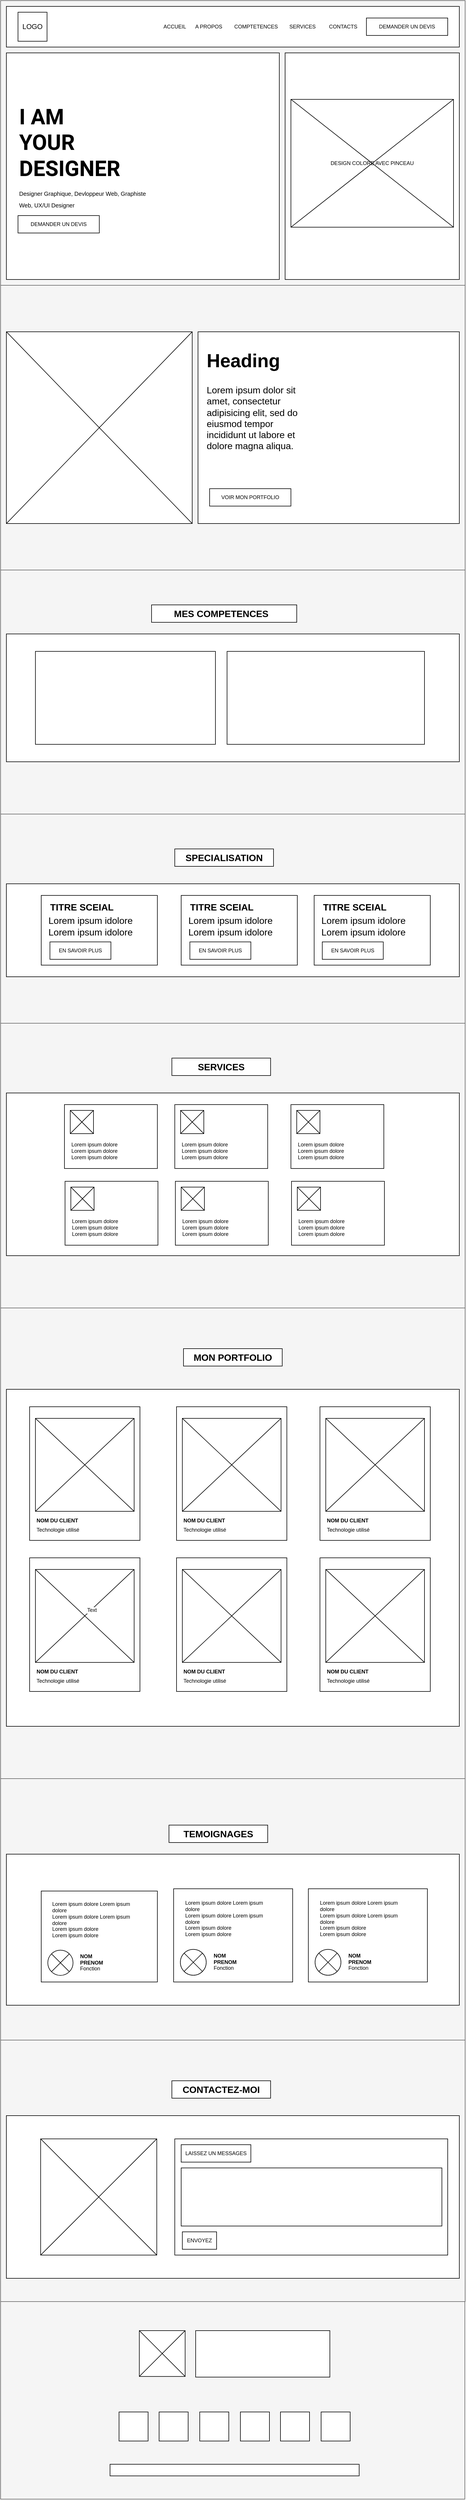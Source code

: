 <mxfile version="14.4.3" type="device"><diagram id="isaNiO6EIRyTnZVSP4hy" name="Page-1"><mxGraphModel dx="1707" dy="1002" grid="1" gridSize="10" guides="1" tooltips="1" connect="1" arrows="1" fold="1" page="1" pageScale="1" pageWidth="800" pageHeight="4300" math="0" shadow="0"><root><mxCell id="0"/><mxCell id="1" parent="0"/><mxCell id="JmnzPMuuebkavKfxXJzD-1" value="" style="rounded=0;whiteSpace=wrap;html=1;fillColor=#f5f5f5;strokeColor=#666666;fontColor=#333333;" vertex="1" parent="1"><mxGeometry width="800" height="490" as="geometry"/></mxCell><mxCell id="JmnzPMuuebkavKfxXJzD-2" value="" style="rounded=0;whiteSpace=wrap;html=1;" vertex="1" parent="1"><mxGeometry x="10" y="10" width="780" height="70" as="geometry"/></mxCell><mxCell id="JmnzPMuuebkavKfxXJzD-3" value="LOGO" style="rounded=0;whiteSpace=wrap;html=1;" vertex="1" parent="1"><mxGeometry x="30" y="20" width="50" height="50" as="geometry"/></mxCell><mxCell id="JmnzPMuuebkavKfxXJzD-6" value="ACCUEIL" style="text;html=1;strokeColor=none;fillColor=none;align=center;verticalAlign=middle;whiteSpace=wrap;rounded=0;fontSize=9;" vertex="1" parent="1"><mxGeometry x="280" y="35" width="40" height="20" as="geometry"/></mxCell><mxCell id="JmnzPMuuebkavKfxXJzD-7" value="DEMANDER UN DEVIS" style="rounded=0;whiteSpace=wrap;html=1;fontSize=9;" vertex="1" parent="1"><mxGeometry x="630" y="30" width="140" height="30" as="geometry"/></mxCell><mxCell id="JmnzPMuuebkavKfxXJzD-8" value="A PROPOS" style="text;html=1;strokeColor=none;fillColor=none;align=center;verticalAlign=middle;whiteSpace=wrap;rounded=0;fontSize=9;" vertex="1" parent="1"><mxGeometry x="330" y="35" width="57" height="20" as="geometry"/></mxCell><mxCell id="JmnzPMuuebkavKfxXJzD-9" value="COMPTETENCES" style="text;html=1;strokeColor=none;fillColor=none;align=center;verticalAlign=middle;whiteSpace=wrap;rounded=0;fontSize=9;" vertex="1" parent="1"><mxGeometry x="400" y="35" width="80" height="20" as="geometry"/></mxCell><mxCell id="JmnzPMuuebkavKfxXJzD-12" value="SERVICES" style="text;html=1;strokeColor=none;fillColor=none;align=center;verticalAlign=middle;whiteSpace=wrap;rounded=0;fontSize=9;" vertex="1" parent="1"><mxGeometry x="500" y="35" width="40" height="20" as="geometry"/></mxCell><mxCell id="JmnzPMuuebkavKfxXJzD-13" value="CONTACTS" style="text;html=1;strokeColor=none;fillColor=none;align=center;verticalAlign=middle;whiteSpace=wrap;rounded=0;fontSize=9;" vertex="1" parent="1"><mxGeometry x="570" y="35" width="40" height="20" as="geometry"/></mxCell><mxCell id="JmnzPMuuebkavKfxXJzD-14" value="" style="rounded=0;whiteSpace=wrap;html=1;fontSize=9;" vertex="1" parent="1"><mxGeometry x="10" y="90" width="470" height="390" as="geometry"/></mxCell><mxCell id="JmnzPMuuebkavKfxXJzD-15" value="" style="rounded=0;whiteSpace=wrap;html=1;fontSize=9;" vertex="1" parent="1"><mxGeometry x="490" y="90" width="300" height="390" as="geometry"/></mxCell><mxCell id="JmnzPMuuebkavKfxXJzD-16" value="DESIGN COLORE AVEC PINCEAU" style="rounded=0;whiteSpace=wrap;html=1;fontSize=9;" vertex="1" parent="1"><mxGeometry x="500" y="170" width="280" height="220" as="geometry"/></mxCell><mxCell id="JmnzPMuuebkavKfxXJzD-17" value="" style="endArrow=none;html=1;fontSize=9;entryX=1;entryY=0;entryDx=0;entryDy=0;exitX=0;exitY=1;exitDx=0;exitDy=0;" edge="1" parent="1" source="JmnzPMuuebkavKfxXJzD-16" target="JmnzPMuuebkavKfxXJzD-16"><mxGeometry width="50" height="50" relative="1" as="geometry"><mxPoint x="510" y="350" as="sourcePoint"/><mxPoint x="550" y="305" as="targetPoint"/></mxGeometry></mxCell><mxCell id="JmnzPMuuebkavKfxXJzD-18" value="" style="endArrow=none;html=1;fontSize=9;exitX=1;exitY=1;exitDx=0;exitDy=0;entryX=0;entryY=0;entryDx=0;entryDy=0;" edge="1" parent="1" source="JmnzPMuuebkavKfxXJzD-16" target="JmnzPMuuebkavKfxXJzD-16"><mxGeometry width="50" height="50" relative="1" as="geometry"><mxPoint x="430" y="310" as="sourcePoint"/><mxPoint x="480" y="260" as="targetPoint"/></mxGeometry></mxCell><mxCell id="JmnzPMuuebkavKfxXJzD-20" value="I AM&amp;nbsp;&lt;br style=&quot;font-size: 37px;&quot;&gt;YOUR&lt;br style=&quot;font-size: 37px;&quot;&gt;DESIGNER" style="text;html=1;strokeColor=none;fillColor=none;align=left;verticalAlign=middle;whiteSpace=wrap;rounded=0;fontSize=37;fontFamily=roboto;fontStyle=1" vertex="1" parent="1"><mxGeometry x="30" y="175" width="160" height="140" as="geometry"/></mxCell><mxCell id="JmnzPMuuebkavKfxXJzD-21" value="&lt;font style=&quot;font-size: 10px&quot;&gt;Designer Graphique, Devloppeur Web, Graphiste Web, UX/UI Designer&lt;/font&gt;" style="text;html=1;strokeColor=none;fillColor=none;align=left;verticalAlign=middle;whiteSpace=wrap;rounded=0;fontSize=16;spacingTop=0;" vertex="1" parent="1"><mxGeometry x="30" y="320" width="240" height="40" as="geometry"/></mxCell><mxCell id="JmnzPMuuebkavKfxXJzD-24" value="DEMANDER UN DEVIS" style="rounded=0;whiteSpace=wrap;html=1;fontSize=9;" vertex="1" parent="1"><mxGeometry x="30" y="370" width="140" height="30" as="geometry"/></mxCell><mxCell id="JmnzPMuuebkavKfxXJzD-25" value="" style="rounded=0;whiteSpace=wrap;html=1;fontSize=16;align=left;fillColor=#f5f5f5;strokeColor=#666666;fontColor=#333333;" vertex="1" parent="1"><mxGeometry y="490" width="800" height="490" as="geometry"/></mxCell><mxCell id="JmnzPMuuebkavKfxXJzD-30" value="" style="rounded=0;whiteSpace=wrap;html=1;fontSize=16;align=left;" vertex="1" parent="1"><mxGeometry x="340" y="570" width="450" height="330" as="geometry"/></mxCell><mxCell id="JmnzPMuuebkavKfxXJzD-33" value="&lt;h1&gt;Heading&lt;/h1&gt;&lt;p&gt;Lorem ipsum dolor sit amet, consectetur adipisicing elit, sed do eiusmod tempor incididunt ut labore et dolore magna aliqua.&lt;/p&gt;" style="text;html=1;strokeColor=none;fillColor=none;spacing=5;spacingTop=-20;whiteSpace=wrap;overflow=hidden;rounded=0;fontSize=16;align=left;" vertex="1" parent="1"><mxGeometry x="350" y="590" width="190" height="200" as="geometry"/></mxCell><mxCell id="JmnzPMuuebkavKfxXJzD-34" value="VOIR MON PORTFOLIO" style="rounded=0;whiteSpace=wrap;html=1;fontSize=9;" vertex="1" parent="1"><mxGeometry x="360" y="840" width="140" height="30" as="geometry"/></mxCell><mxCell id="JmnzPMuuebkavKfxXJzD-35" value="" style="rounded=0;whiteSpace=wrap;html=1;fontSize=16;align=left;fillColor=#f5f5f5;strokeColor=#666666;fontColor=#333333;" vertex="1" parent="1"><mxGeometry y="980" width="800" height="420" as="geometry"/></mxCell><mxCell id="JmnzPMuuebkavKfxXJzD-36" value="" style="rounded=0;whiteSpace=wrap;html=1;fontSize=16;align=left;" vertex="1" parent="1"><mxGeometry x="10" y="1090" width="780" height="220" as="geometry"/></mxCell><mxCell id="JmnzPMuuebkavKfxXJzD-39" value="" style="rounded=0;whiteSpace=wrap;html=1;fontSize=16;align=left;" vertex="1" parent="1"><mxGeometry x="60" y="1120" width="310" height="160" as="geometry"/></mxCell><mxCell id="JmnzPMuuebkavKfxXJzD-40" value="" style="rounded=0;whiteSpace=wrap;html=1;fontSize=16;align=left;" vertex="1" parent="1"><mxGeometry x="390" y="1120" width="340" height="160" as="geometry"/></mxCell><mxCell id="JmnzPMuuebkavKfxXJzD-42" value="" style="rounded=0;whiteSpace=wrap;html=1;fontSize=16;align=left;fillColor=#f5f5f5;strokeColor=#666666;fontColor=#333333;" vertex="1" parent="1"><mxGeometry y="1400" width="800" height="360" as="geometry"/></mxCell><mxCell id="JmnzPMuuebkavKfxXJzD-43" value="&lt;font color=&quot;rgba(0, 0, 0, 0)&quot; face=&quot;monospace&quot;&gt;&lt;span style=&quot;font-size: 0px&quot;&gt;MM&lt;/span&gt;&lt;/font&gt;" style="rounded=0;whiteSpace=wrap;html=1;fontSize=16;align=left;" vertex="1" parent="1"><mxGeometry x="260" y="1040" width="250" height="30" as="geometry"/></mxCell><mxCell id="JmnzPMuuebkavKfxXJzD-44" value="MES COMPETENCES" style="text;html=1;strokeColor=none;fillColor=none;align=center;verticalAlign=middle;whiteSpace=wrap;rounded=0;fontSize=16;fontStyle=1" vertex="1" parent="1"><mxGeometry x="280" y="1045" width="200" height="20" as="geometry"/></mxCell><mxCell id="JmnzPMuuebkavKfxXJzD-45" value="SPECIALISATION" style="rounded=0;whiteSpace=wrap;html=1;fontSize=16;align=center;fontStyle=1" vertex="1" parent="1"><mxGeometry x="300" y="1460" width="170" height="30" as="geometry"/></mxCell><mxCell id="JmnzPMuuebkavKfxXJzD-46" value="" style="rounded=0;whiteSpace=wrap;html=1;fontSize=16;align=center;" vertex="1" parent="1"><mxGeometry x="10" y="1520" width="780" height="160" as="geometry"/></mxCell><mxCell id="JmnzPMuuebkavKfxXJzD-56" value="Lorem ipsum idolore&lt;br&gt;Lorem ipsum idolore&lt;br&gt;" style="text;html=1;strokeColor=none;fillColor=none;align=center;verticalAlign=middle;whiteSpace=wrap;rounded=0;fontSize=16;" vertex="1" parent="1"><mxGeometry x="80" y="1575" width="150" height="35" as="geometry"/></mxCell><mxCell id="JmnzPMuuebkavKfxXJzD-72" value="" style="group" vertex="1" connectable="0" parent="1"><mxGeometry x="70" y="1540" width="200" height="120" as="geometry"/></mxCell><mxCell id="JmnzPMuuebkavKfxXJzD-48" value="" style="rounded=0;whiteSpace=wrap;html=1;fontSize=16;align=center;" vertex="1" parent="JmnzPMuuebkavKfxXJzD-72"><mxGeometry width="200" height="120" as="geometry"/></mxCell><mxCell id="JmnzPMuuebkavKfxXJzD-53" value="TITRE SCEIAL" style="text;html=1;strokeColor=none;fillColor=none;align=center;verticalAlign=middle;whiteSpace=wrap;rounded=0;fontSize=16;fontStyle=1" vertex="1" parent="JmnzPMuuebkavKfxXJzD-72"><mxGeometry x="10" y="10" width="120" height="20" as="geometry"/></mxCell><mxCell id="JmnzPMuuebkavKfxXJzD-57" value="EN SAVOIR PLUS" style="rounded=0;whiteSpace=wrap;html=1;fontSize=9;" vertex="1" parent="JmnzPMuuebkavKfxXJzD-72"><mxGeometry x="15" y="80" width="105" height="30" as="geometry"/></mxCell><mxCell id="JmnzPMuuebkavKfxXJzD-70" value="Lorem ipsum idolore&lt;br&gt;Lorem ipsum idolore&lt;br&gt;" style="text;html=1;strokeColor=none;fillColor=none;align=center;verticalAlign=middle;whiteSpace=wrap;rounded=0;fontSize=16;" vertex="1" parent="JmnzPMuuebkavKfxXJzD-72"><mxGeometry x="10" y="35" width="150" height="35" as="geometry"/></mxCell><mxCell id="JmnzPMuuebkavKfxXJzD-73" value="" style="group" vertex="1" connectable="0" parent="1"><mxGeometry x="311" y="1540" width="200" height="120" as="geometry"/></mxCell><mxCell id="JmnzPMuuebkavKfxXJzD-74" value="" style="rounded=0;whiteSpace=wrap;html=1;fontSize=16;align=center;" vertex="1" parent="JmnzPMuuebkavKfxXJzD-73"><mxGeometry width="200" height="120" as="geometry"/></mxCell><mxCell id="JmnzPMuuebkavKfxXJzD-75" value="TITRE SCEIAL" style="text;html=1;strokeColor=none;fillColor=none;align=center;verticalAlign=middle;whiteSpace=wrap;rounded=0;fontSize=16;fontStyle=1" vertex="1" parent="JmnzPMuuebkavKfxXJzD-73"><mxGeometry x="10" y="10" width="120" height="20" as="geometry"/></mxCell><mxCell id="JmnzPMuuebkavKfxXJzD-76" value="EN SAVOIR PLUS" style="rounded=0;whiteSpace=wrap;html=1;fontSize=9;" vertex="1" parent="JmnzPMuuebkavKfxXJzD-73"><mxGeometry x="15" y="80" width="105" height="30" as="geometry"/></mxCell><mxCell id="JmnzPMuuebkavKfxXJzD-77" value="Lorem ipsum idolore&lt;br&gt;Lorem ipsum idolore&lt;br&gt;" style="text;html=1;strokeColor=none;fillColor=none;align=center;verticalAlign=middle;whiteSpace=wrap;rounded=0;fontSize=16;" vertex="1" parent="JmnzPMuuebkavKfxXJzD-73"><mxGeometry x="10" y="35" width="150" height="35" as="geometry"/></mxCell><mxCell id="JmnzPMuuebkavKfxXJzD-79" value="" style="group" vertex="1" connectable="0" parent="1"><mxGeometry x="540" y="1540" width="200" height="120" as="geometry"/></mxCell><mxCell id="JmnzPMuuebkavKfxXJzD-80" value="" style="rounded=0;whiteSpace=wrap;html=1;fontSize=16;align=center;" vertex="1" parent="JmnzPMuuebkavKfxXJzD-79"><mxGeometry width="200" height="120" as="geometry"/></mxCell><mxCell id="JmnzPMuuebkavKfxXJzD-81" value="TITRE SCEIAL" style="text;html=1;strokeColor=none;fillColor=none;align=center;verticalAlign=middle;whiteSpace=wrap;rounded=0;fontSize=16;fontStyle=1" vertex="1" parent="JmnzPMuuebkavKfxXJzD-79"><mxGeometry x="10" y="10" width="120" height="20" as="geometry"/></mxCell><mxCell id="JmnzPMuuebkavKfxXJzD-82" value="EN SAVOIR PLUS" style="rounded=0;whiteSpace=wrap;html=1;fontSize=9;" vertex="1" parent="JmnzPMuuebkavKfxXJzD-79"><mxGeometry x="14" y="80" width="105" height="30" as="geometry"/></mxCell><mxCell id="JmnzPMuuebkavKfxXJzD-83" value="Lorem ipsum idolore&lt;br&gt;Lorem ipsum idolore&lt;br&gt;" style="text;html=1;strokeColor=none;fillColor=none;align=center;verticalAlign=middle;whiteSpace=wrap;rounded=0;fontSize=16;" vertex="1" parent="JmnzPMuuebkavKfxXJzD-79"><mxGeometry x="10" y="35" width="150" height="35" as="geometry"/></mxCell><mxCell id="JmnzPMuuebkavKfxXJzD-85" value="" style="rounded=0;whiteSpace=wrap;html=1;fontSize=16;align=left;fillColor=#f5f5f5;strokeColor=#666666;fontColor=#333333;" vertex="1" parent="1"><mxGeometry y="1760" width="800" height="490" as="geometry"/></mxCell><mxCell id="JmnzPMuuebkavKfxXJzD-86" value="" style="rounded=0;whiteSpace=wrap;html=1;fontSize=9;align=center;" vertex="1" parent="1"><mxGeometry x="10" y="1880" width="780" height="280" as="geometry"/></mxCell><mxCell id="JmnzPMuuebkavKfxXJzD-87" value="SERVICES" style="rounded=0;whiteSpace=wrap;html=1;fontSize=16;align=center;fontStyle=1" vertex="1" parent="1"><mxGeometry x="295" y="1820" width="170" height="30" as="geometry"/></mxCell><mxCell id="JmnzPMuuebkavKfxXJzD-90" value="" style="group;fillColor=#7D7D7D;" vertex="1" connectable="0" parent="1"><mxGeometry x="10" y="570" width="320" height="330" as="geometry"/></mxCell><mxCell id="JmnzPMuuebkavKfxXJzD-29" value="" style="rounded=0;whiteSpace=wrap;html=1;fontSize=16;align=left;" vertex="1" parent="JmnzPMuuebkavKfxXJzD-90"><mxGeometry width="320" height="330" as="geometry"/></mxCell><mxCell id="JmnzPMuuebkavKfxXJzD-31" value="" style="endArrow=none;html=1;fontSize=16;exitX=0;exitY=1;exitDx=0;exitDy=0;entryX=1;entryY=0;entryDx=0;entryDy=0;" edge="1" parent="JmnzPMuuebkavKfxXJzD-90" source="JmnzPMuuebkavKfxXJzD-29" target="JmnzPMuuebkavKfxXJzD-29"><mxGeometry width="50" height="50" relative="1" as="geometry"><mxPoint x="410" y="100" as="sourcePoint"/><mxPoint x="460" y="50" as="targetPoint"/></mxGeometry></mxCell><mxCell id="JmnzPMuuebkavKfxXJzD-32" value="" style="endArrow=none;html=1;fontSize=16;exitX=1;exitY=1;exitDx=0;exitDy=0;entryX=0;entryY=0;entryDx=0;entryDy=0;" edge="1" parent="JmnzPMuuebkavKfxXJzD-90" source="JmnzPMuuebkavKfxXJzD-29" target="JmnzPMuuebkavKfxXJzD-29"><mxGeometry width="50" height="50" relative="1" as="geometry"><mxPoint x="410" y="100" as="sourcePoint"/><mxPoint x="460" y="50" as="targetPoint"/></mxGeometry></mxCell><mxCell id="JmnzPMuuebkavKfxXJzD-96" value="" style="group" vertex="1" connectable="0" parent="1"><mxGeometry x="110" y="1900" width="160" height="110" as="geometry"/></mxCell><mxCell id="JmnzPMuuebkavKfxXJzD-88" value="" style="rounded=0;whiteSpace=wrap;html=1;fontSize=9;align=center;" vertex="1" parent="JmnzPMuuebkavKfxXJzD-96"><mxGeometry width="160" height="110" as="geometry"/></mxCell><mxCell id="JmnzPMuuebkavKfxXJzD-92" value="" style="rounded=0;whiteSpace=wrap;html=1;fontSize=16;align=left;" vertex="1" parent="JmnzPMuuebkavKfxXJzD-96"><mxGeometry x="10" y="10" width="40" height="40" as="geometry"/></mxCell><mxCell id="JmnzPMuuebkavKfxXJzD-95" value="Lorem ipsum dolore&lt;br&gt;Lorem ipsum dolore&lt;br&gt;&lt;div style=&quot;&quot;&gt;&lt;span&gt;Lorem ipsum dolore&lt;/span&gt;&lt;/div&gt;" style="text;html=1;strokeColor=none;fillColor=none;align=left;verticalAlign=middle;whiteSpace=wrap;rounded=0;fontSize=9;" vertex="1" parent="JmnzPMuuebkavKfxXJzD-96"><mxGeometry x="10" y="60" width="90" height="40" as="geometry"/></mxCell><mxCell id="JmnzPMuuebkavKfxXJzD-93" value="" style="endArrow=none;html=1;fontSize=16;exitX=0;exitY=1;exitDx=0;exitDy=0;entryX=1;entryY=0;entryDx=0;entryDy=0;" edge="1" parent="JmnzPMuuebkavKfxXJzD-96" source="JmnzPMuuebkavKfxXJzD-92" target="JmnzPMuuebkavKfxXJzD-92"><mxGeometry width="50" height="50" relative="1" as="geometry"><mxPoint x="179.688" y="1951.212" as="sourcePoint"/><mxPoint x="190.625" y="1940.606" as="targetPoint"/></mxGeometry></mxCell><mxCell id="JmnzPMuuebkavKfxXJzD-94" value="" style="endArrow=none;html=1;fontSize=16;exitX=1;exitY=1;exitDx=0;exitDy=0;entryX=0;entryY=0;entryDx=0;entryDy=0;" edge="1" parent="JmnzPMuuebkavKfxXJzD-96" source="JmnzPMuuebkavKfxXJzD-92" target="JmnzPMuuebkavKfxXJzD-92"><mxGeometry width="50" height="50" relative="1" as="geometry"><mxPoint x="179.688" y="1951.212" as="sourcePoint"/><mxPoint x="190.625" y="1940.606" as="targetPoint"/></mxGeometry></mxCell><mxCell id="JmnzPMuuebkavKfxXJzD-98" value="" style="group" vertex="1" connectable="0" parent="1"><mxGeometry x="300" y="1900" width="160" height="110" as="geometry"/></mxCell><mxCell id="JmnzPMuuebkavKfxXJzD-99" value="" style="rounded=0;whiteSpace=wrap;html=1;fontSize=9;align=center;" vertex="1" parent="JmnzPMuuebkavKfxXJzD-98"><mxGeometry width="160" height="110" as="geometry"/></mxCell><mxCell id="JmnzPMuuebkavKfxXJzD-100" value="" style="rounded=0;whiteSpace=wrap;html=1;fontSize=16;align=left;" vertex="1" parent="JmnzPMuuebkavKfxXJzD-98"><mxGeometry x="10" y="10" width="40" height="40" as="geometry"/></mxCell><mxCell id="JmnzPMuuebkavKfxXJzD-101" value="Lorem ipsum dolore&lt;br&gt;Lorem ipsum dolore&lt;br&gt;&lt;div style=&quot;&quot;&gt;&lt;span&gt;Lorem ipsum dolore&lt;/span&gt;&lt;/div&gt;" style="text;html=1;strokeColor=none;fillColor=none;align=left;verticalAlign=middle;whiteSpace=wrap;rounded=0;fontSize=9;" vertex="1" parent="JmnzPMuuebkavKfxXJzD-98"><mxGeometry x="10" y="60" width="90" height="40" as="geometry"/></mxCell><mxCell id="JmnzPMuuebkavKfxXJzD-102" value="" style="endArrow=none;html=1;fontSize=16;exitX=0;exitY=1;exitDx=0;exitDy=0;entryX=1;entryY=0;entryDx=0;entryDy=0;" edge="1" parent="JmnzPMuuebkavKfxXJzD-98" source="JmnzPMuuebkavKfxXJzD-100" target="JmnzPMuuebkavKfxXJzD-100"><mxGeometry width="50" height="50" relative="1" as="geometry"><mxPoint x="179.688" y="1951.212" as="sourcePoint"/><mxPoint x="190.625" y="1940.606" as="targetPoint"/></mxGeometry></mxCell><mxCell id="JmnzPMuuebkavKfxXJzD-103" value="" style="endArrow=none;html=1;fontSize=16;exitX=1;exitY=1;exitDx=0;exitDy=0;entryX=0;entryY=0;entryDx=0;entryDy=0;" edge="1" parent="JmnzPMuuebkavKfxXJzD-98" source="JmnzPMuuebkavKfxXJzD-100" target="JmnzPMuuebkavKfxXJzD-100"><mxGeometry width="50" height="50" relative="1" as="geometry"><mxPoint x="179.688" y="1951.212" as="sourcePoint"/><mxPoint x="190.625" y="1940.606" as="targetPoint"/></mxGeometry></mxCell><mxCell id="JmnzPMuuebkavKfxXJzD-104" value="" style="group" vertex="1" connectable="0" parent="1"><mxGeometry x="500" y="1900" width="160" height="110" as="geometry"/></mxCell><mxCell id="JmnzPMuuebkavKfxXJzD-105" value="" style="rounded=0;whiteSpace=wrap;html=1;fontSize=9;align=center;" vertex="1" parent="JmnzPMuuebkavKfxXJzD-104"><mxGeometry width="160" height="110" as="geometry"/></mxCell><mxCell id="JmnzPMuuebkavKfxXJzD-106" value="" style="rounded=0;whiteSpace=wrap;html=1;fontSize=16;align=left;" vertex="1" parent="JmnzPMuuebkavKfxXJzD-104"><mxGeometry x="10" y="10" width="40" height="40" as="geometry"/></mxCell><mxCell id="JmnzPMuuebkavKfxXJzD-107" value="Lorem ipsum dolore&lt;br&gt;Lorem ipsum dolore&lt;br&gt;&lt;div style=&quot;&quot;&gt;&lt;span&gt;Lorem ipsum dolore&lt;/span&gt;&lt;/div&gt;" style="text;html=1;strokeColor=none;fillColor=none;align=left;verticalAlign=middle;whiteSpace=wrap;rounded=0;fontSize=9;" vertex="1" parent="JmnzPMuuebkavKfxXJzD-104"><mxGeometry x="10" y="60" width="90" height="40" as="geometry"/></mxCell><mxCell id="JmnzPMuuebkavKfxXJzD-108" value="" style="endArrow=none;html=1;fontSize=16;exitX=0;exitY=1;exitDx=0;exitDy=0;entryX=1;entryY=0;entryDx=0;entryDy=0;" edge="1" parent="JmnzPMuuebkavKfxXJzD-104" source="JmnzPMuuebkavKfxXJzD-106" target="JmnzPMuuebkavKfxXJzD-106"><mxGeometry width="50" height="50" relative="1" as="geometry"><mxPoint x="179.688" y="1951.212" as="sourcePoint"/><mxPoint x="190.625" y="1940.606" as="targetPoint"/></mxGeometry></mxCell><mxCell id="JmnzPMuuebkavKfxXJzD-109" value="" style="endArrow=none;html=1;fontSize=16;exitX=1;exitY=1;exitDx=0;exitDy=0;entryX=0;entryY=0;entryDx=0;entryDy=0;" edge="1" parent="JmnzPMuuebkavKfxXJzD-104" source="JmnzPMuuebkavKfxXJzD-106" target="JmnzPMuuebkavKfxXJzD-106"><mxGeometry width="50" height="50" relative="1" as="geometry"><mxPoint x="179.688" y="1951.212" as="sourcePoint"/><mxPoint x="190.625" y="1940.606" as="targetPoint"/></mxGeometry></mxCell><mxCell id="JmnzPMuuebkavKfxXJzD-110" value="" style="group" vertex="1" connectable="0" parent="1"><mxGeometry x="501" y="2032" width="160" height="110" as="geometry"/></mxCell><mxCell id="JmnzPMuuebkavKfxXJzD-111" value="" style="rounded=0;whiteSpace=wrap;html=1;fontSize=9;align=center;" vertex="1" parent="JmnzPMuuebkavKfxXJzD-110"><mxGeometry width="160" height="110" as="geometry"/></mxCell><mxCell id="JmnzPMuuebkavKfxXJzD-112" value="" style="rounded=0;whiteSpace=wrap;html=1;fontSize=16;align=left;" vertex="1" parent="JmnzPMuuebkavKfxXJzD-110"><mxGeometry x="10" y="10" width="40" height="40" as="geometry"/></mxCell><mxCell id="JmnzPMuuebkavKfxXJzD-113" value="Lorem ipsum dolore&lt;br&gt;Lorem ipsum dolore&lt;br&gt;&lt;div style=&quot;&quot;&gt;&lt;span&gt;Lorem ipsum dolore&lt;/span&gt;&lt;/div&gt;" style="text;html=1;strokeColor=none;fillColor=none;align=left;verticalAlign=middle;whiteSpace=wrap;rounded=0;fontSize=9;" vertex="1" parent="JmnzPMuuebkavKfxXJzD-110"><mxGeometry x="10" y="60" width="90" height="40" as="geometry"/></mxCell><mxCell id="JmnzPMuuebkavKfxXJzD-114" value="" style="endArrow=none;html=1;fontSize=16;exitX=0;exitY=1;exitDx=0;exitDy=0;entryX=1;entryY=0;entryDx=0;entryDy=0;" edge="1" parent="JmnzPMuuebkavKfxXJzD-110" source="JmnzPMuuebkavKfxXJzD-112" target="JmnzPMuuebkavKfxXJzD-112"><mxGeometry width="50" height="50" relative="1" as="geometry"><mxPoint x="179.688" y="1951.212" as="sourcePoint"/><mxPoint x="190.625" y="1940.606" as="targetPoint"/></mxGeometry></mxCell><mxCell id="JmnzPMuuebkavKfxXJzD-115" value="" style="endArrow=none;html=1;fontSize=16;exitX=1;exitY=1;exitDx=0;exitDy=0;entryX=0;entryY=0;entryDx=0;entryDy=0;" edge="1" parent="JmnzPMuuebkavKfxXJzD-110" source="JmnzPMuuebkavKfxXJzD-112" target="JmnzPMuuebkavKfxXJzD-112"><mxGeometry width="50" height="50" relative="1" as="geometry"><mxPoint x="179.688" y="1951.212" as="sourcePoint"/><mxPoint x="190.625" y="1940.606" as="targetPoint"/></mxGeometry></mxCell><mxCell id="JmnzPMuuebkavKfxXJzD-116" value="" style="group" vertex="1" connectable="0" parent="1"><mxGeometry x="301" y="2032" width="160" height="110" as="geometry"/></mxCell><mxCell id="JmnzPMuuebkavKfxXJzD-117" value="" style="rounded=0;whiteSpace=wrap;html=1;fontSize=9;align=center;" vertex="1" parent="JmnzPMuuebkavKfxXJzD-116"><mxGeometry width="160" height="110" as="geometry"/></mxCell><mxCell id="JmnzPMuuebkavKfxXJzD-118" value="" style="rounded=0;whiteSpace=wrap;html=1;fontSize=16;align=left;" vertex="1" parent="JmnzPMuuebkavKfxXJzD-116"><mxGeometry x="10" y="10" width="40" height="40" as="geometry"/></mxCell><mxCell id="JmnzPMuuebkavKfxXJzD-119" value="Lorem ipsum dolore&lt;br&gt;Lorem ipsum dolore&lt;br&gt;&lt;div style=&quot;&quot;&gt;&lt;span&gt;Lorem ipsum dolore&lt;/span&gt;&lt;/div&gt;" style="text;html=1;strokeColor=none;fillColor=none;align=left;verticalAlign=middle;whiteSpace=wrap;rounded=0;fontSize=9;" vertex="1" parent="JmnzPMuuebkavKfxXJzD-116"><mxGeometry x="10" y="60" width="90" height="40" as="geometry"/></mxCell><mxCell id="JmnzPMuuebkavKfxXJzD-120" value="" style="endArrow=none;html=1;fontSize=16;exitX=0;exitY=1;exitDx=0;exitDy=0;entryX=1;entryY=0;entryDx=0;entryDy=0;" edge="1" parent="JmnzPMuuebkavKfxXJzD-116" source="JmnzPMuuebkavKfxXJzD-118" target="JmnzPMuuebkavKfxXJzD-118"><mxGeometry width="50" height="50" relative="1" as="geometry"><mxPoint x="179.688" y="1951.212" as="sourcePoint"/><mxPoint x="190.625" y="1940.606" as="targetPoint"/></mxGeometry></mxCell><mxCell id="JmnzPMuuebkavKfxXJzD-121" value="" style="endArrow=none;html=1;fontSize=16;exitX=1;exitY=1;exitDx=0;exitDy=0;entryX=0;entryY=0;entryDx=0;entryDy=0;" edge="1" parent="JmnzPMuuebkavKfxXJzD-116" source="JmnzPMuuebkavKfxXJzD-118" target="JmnzPMuuebkavKfxXJzD-118"><mxGeometry width="50" height="50" relative="1" as="geometry"><mxPoint x="179.688" y="1951.212" as="sourcePoint"/><mxPoint x="190.625" y="1940.606" as="targetPoint"/></mxGeometry></mxCell><mxCell id="JmnzPMuuebkavKfxXJzD-122" value="" style="group" vertex="1" connectable="0" parent="1"><mxGeometry x="111" y="2032" width="160" height="110" as="geometry"/></mxCell><mxCell id="JmnzPMuuebkavKfxXJzD-123" value="" style="rounded=0;whiteSpace=wrap;html=1;fontSize=9;align=center;" vertex="1" parent="JmnzPMuuebkavKfxXJzD-122"><mxGeometry width="160" height="110" as="geometry"/></mxCell><mxCell id="JmnzPMuuebkavKfxXJzD-124" value="" style="rounded=0;whiteSpace=wrap;html=1;fontSize=16;align=left;" vertex="1" parent="JmnzPMuuebkavKfxXJzD-122"><mxGeometry x="10" y="10" width="40" height="40" as="geometry"/></mxCell><mxCell id="JmnzPMuuebkavKfxXJzD-125" value="Lorem ipsum dolore&lt;br&gt;Lorem ipsum dolore&lt;br&gt;&lt;div style=&quot;&quot;&gt;&lt;span&gt;Lorem ipsum dolore&lt;/span&gt;&lt;/div&gt;" style="text;html=1;strokeColor=none;fillColor=none;align=left;verticalAlign=middle;whiteSpace=wrap;rounded=0;fontSize=9;" vertex="1" parent="JmnzPMuuebkavKfxXJzD-122"><mxGeometry x="10" y="60" width="90" height="40" as="geometry"/></mxCell><mxCell id="JmnzPMuuebkavKfxXJzD-126" value="" style="endArrow=none;html=1;fontSize=16;exitX=0;exitY=1;exitDx=0;exitDy=0;entryX=1;entryY=0;entryDx=0;entryDy=0;" edge="1" parent="JmnzPMuuebkavKfxXJzD-122" source="JmnzPMuuebkavKfxXJzD-124" target="JmnzPMuuebkavKfxXJzD-124"><mxGeometry width="50" height="50" relative="1" as="geometry"><mxPoint x="179.688" y="1951.212" as="sourcePoint"/><mxPoint x="190.625" y="1940.606" as="targetPoint"/></mxGeometry></mxCell><mxCell id="JmnzPMuuebkavKfxXJzD-127" value="" style="endArrow=none;html=1;fontSize=16;exitX=1;exitY=1;exitDx=0;exitDy=0;entryX=0;entryY=0;entryDx=0;entryDy=0;" edge="1" parent="JmnzPMuuebkavKfxXJzD-122" source="JmnzPMuuebkavKfxXJzD-124" target="JmnzPMuuebkavKfxXJzD-124"><mxGeometry width="50" height="50" relative="1" as="geometry"><mxPoint x="179.688" y="1951.212" as="sourcePoint"/><mxPoint x="190.625" y="1940.606" as="targetPoint"/></mxGeometry></mxCell><mxCell id="JmnzPMuuebkavKfxXJzD-128" value="" style="rounded=0;whiteSpace=wrap;html=1;fontSize=16;align=left;fillColor=#f5f5f5;strokeColor=#666666;fontColor=#333333;" vertex="1" parent="1"><mxGeometry y="2250" width="800" height="810" as="geometry"/></mxCell><mxCell id="JmnzPMuuebkavKfxXJzD-129" value="MON PORTFOLIO" style="rounded=0;whiteSpace=wrap;html=1;fontSize=16;align=center;fontStyle=1" vertex="1" parent="1"><mxGeometry x="315" y="2320" width="170" height="30" as="geometry"/></mxCell><mxCell id="JmnzPMuuebkavKfxXJzD-130" value="" style="rounded=0;whiteSpace=wrap;html=1;fontSize=9;align=center;" vertex="1" parent="1"><mxGeometry x="10" y="2390" width="780" height="580" as="geometry"/></mxCell><mxCell id="JmnzPMuuebkavKfxXJzD-138" value="" style="group" vertex="1" connectable="0" parent="1"><mxGeometry x="60" y="2440" width="180" height="210" as="geometry"/></mxCell><mxCell id="JmnzPMuuebkavKfxXJzD-132" value="" style="group;fillColor=#7D7D7D;container=1;" vertex="1" connectable="0" parent="JmnzPMuuebkavKfxXJzD-138"><mxGeometry width="180" height="210" as="geometry"/></mxCell><mxCell id="JmnzPMuuebkavKfxXJzD-142" value="" style="group" vertex="1" connectable="0" parent="JmnzPMuuebkavKfxXJzD-132"><mxGeometry x="-10" y="-20" width="190" height="230" as="geometry"/></mxCell><mxCell id="JmnzPMuuebkavKfxXJzD-141" value="" style="rounded=0;whiteSpace=wrap;html=1;fillColor=#FFFFFF;fontSize=9;align=left;" vertex="1" parent="JmnzPMuuebkavKfxXJzD-142"><mxGeometry width="190" height="230" as="geometry"/></mxCell><mxCell id="JmnzPMuuebkavKfxXJzD-133" value="" style="rounded=0;whiteSpace=wrap;html=1;fontSize=16;align=left;" vertex="1" parent="JmnzPMuuebkavKfxXJzD-142"><mxGeometry x="10" y="20" width="170" height="160" as="geometry"/></mxCell><mxCell id="JmnzPMuuebkavKfxXJzD-135" value="" style="endArrow=none;html=1;fontSize=16;exitX=1;exitY=1;exitDx=0;exitDy=0;entryX=0;entryY=0;entryDx=0;entryDy=0;" edge="1" parent="JmnzPMuuebkavKfxXJzD-142" source="JmnzPMuuebkavKfxXJzD-133" target="JmnzPMuuebkavKfxXJzD-133"><mxGeometry width="50" height="50" relative="1" as="geometry"><mxPoint x="217.812" y="48.485" as="sourcePoint"/><mxPoint x="244.375" y="24.242" as="targetPoint"/></mxGeometry></mxCell><mxCell id="JmnzPMuuebkavKfxXJzD-134" value="" style="endArrow=none;html=1;fontSize=16;exitX=0;exitY=1;exitDx=0;exitDy=0;entryX=1;entryY=0;entryDx=0;entryDy=0;" edge="1" parent="JmnzPMuuebkavKfxXJzD-142" source="JmnzPMuuebkavKfxXJzD-133" target="JmnzPMuuebkavKfxXJzD-133"><mxGeometry width="50" height="50" relative="1" as="geometry"><mxPoint x="217.812" y="48.485" as="sourcePoint"/><mxPoint x="244.375" y="24.242" as="targetPoint"/></mxGeometry></mxCell><mxCell id="JmnzPMuuebkavKfxXJzD-136" value="NOM DU CLIENT" style="text;html=1;strokeColor=none;fillColor=none;align=left;verticalAlign=middle;whiteSpace=wrap;rounded=0;fontSize=9;fontStyle=1" vertex="1" parent="JmnzPMuuebkavKfxXJzD-138"><mxGeometry y="166" width="90" height="20" as="geometry"/></mxCell><mxCell id="JmnzPMuuebkavKfxXJzD-137" value="Technologie utilisé" style="text;html=1;strokeColor=none;fillColor=none;align=left;verticalAlign=middle;whiteSpace=wrap;rounded=0;fontSize=9;" vertex="1" parent="JmnzPMuuebkavKfxXJzD-138"><mxGeometry y="182" width="90" height="20" as="geometry"/></mxCell><mxCell id="JmnzPMuuebkavKfxXJzD-148" value="" style="group" vertex="1" connectable="0" parent="1"><mxGeometry x="313" y="2440" width="180" height="210" as="geometry"/></mxCell><mxCell id="JmnzPMuuebkavKfxXJzD-149" value="" style="group;fillColor=#7D7D7D;container=1;" vertex="1" connectable="0" parent="JmnzPMuuebkavKfxXJzD-148"><mxGeometry width="180" height="210" as="geometry"/></mxCell><mxCell id="JmnzPMuuebkavKfxXJzD-150" value="" style="group" vertex="1" connectable="0" parent="JmnzPMuuebkavKfxXJzD-149"><mxGeometry x="-10" y="-20" width="190" height="230" as="geometry"/></mxCell><mxCell id="JmnzPMuuebkavKfxXJzD-151" value="" style="rounded=0;whiteSpace=wrap;html=1;fillColor=#FFFFFF;fontSize=9;align=left;" vertex="1" parent="JmnzPMuuebkavKfxXJzD-150"><mxGeometry width="190" height="230" as="geometry"/></mxCell><mxCell id="JmnzPMuuebkavKfxXJzD-152" value="" style="rounded=0;whiteSpace=wrap;html=1;fontSize=16;align=left;" vertex="1" parent="JmnzPMuuebkavKfxXJzD-150"><mxGeometry x="10" y="20" width="170" height="160" as="geometry"/></mxCell><mxCell id="JmnzPMuuebkavKfxXJzD-153" value="" style="endArrow=none;html=1;fontSize=16;exitX=1;exitY=1;exitDx=0;exitDy=0;entryX=0;entryY=0;entryDx=0;entryDy=0;" edge="1" parent="JmnzPMuuebkavKfxXJzD-150" source="JmnzPMuuebkavKfxXJzD-152" target="JmnzPMuuebkavKfxXJzD-152"><mxGeometry width="50" height="50" relative="1" as="geometry"><mxPoint x="217.812" y="48.485" as="sourcePoint"/><mxPoint x="244.375" y="24.242" as="targetPoint"/></mxGeometry></mxCell><mxCell id="JmnzPMuuebkavKfxXJzD-154" value="" style="endArrow=none;html=1;fontSize=16;exitX=0;exitY=1;exitDx=0;exitDy=0;entryX=1;entryY=0;entryDx=0;entryDy=0;" edge="1" parent="JmnzPMuuebkavKfxXJzD-150" source="JmnzPMuuebkavKfxXJzD-152" target="JmnzPMuuebkavKfxXJzD-152"><mxGeometry width="50" height="50" relative="1" as="geometry"><mxPoint x="217.812" y="48.485" as="sourcePoint"/><mxPoint x="244.375" y="24.242" as="targetPoint"/></mxGeometry></mxCell><mxCell id="JmnzPMuuebkavKfxXJzD-155" value="NOM DU CLIENT" style="text;html=1;strokeColor=none;fillColor=none;align=left;verticalAlign=middle;whiteSpace=wrap;rounded=0;fontSize=9;fontStyle=1" vertex="1" parent="JmnzPMuuebkavKfxXJzD-148"><mxGeometry y="166" width="90" height="20" as="geometry"/></mxCell><mxCell id="JmnzPMuuebkavKfxXJzD-156" value="Technologie utilisé" style="text;html=1;strokeColor=none;fillColor=none;align=left;verticalAlign=middle;whiteSpace=wrap;rounded=0;fontSize=9;" vertex="1" parent="JmnzPMuuebkavKfxXJzD-148"><mxGeometry y="182" width="90" height="20" as="geometry"/></mxCell><mxCell id="JmnzPMuuebkavKfxXJzD-157" value="" style="group" vertex="1" connectable="0" parent="1"><mxGeometry x="560" y="2440" width="180" height="210" as="geometry"/></mxCell><mxCell id="JmnzPMuuebkavKfxXJzD-158" value="" style="group;fillColor=#7D7D7D;container=1;" vertex="1" connectable="0" parent="JmnzPMuuebkavKfxXJzD-157"><mxGeometry width="180" height="210" as="geometry"/></mxCell><mxCell id="JmnzPMuuebkavKfxXJzD-159" value="" style="group" vertex="1" connectable="0" parent="JmnzPMuuebkavKfxXJzD-158"><mxGeometry x="-10" y="-20" width="190" height="230" as="geometry"/></mxCell><mxCell id="JmnzPMuuebkavKfxXJzD-160" value="" style="rounded=0;whiteSpace=wrap;html=1;fillColor=#FFFFFF;fontSize=9;align=left;" vertex="1" parent="JmnzPMuuebkavKfxXJzD-159"><mxGeometry width="190" height="230" as="geometry"/></mxCell><mxCell id="JmnzPMuuebkavKfxXJzD-161" value="" style="rounded=0;whiteSpace=wrap;html=1;fontSize=16;align=left;" vertex="1" parent="JmnzPMuuebkavKfxXJzD-159"><mxGeometry x="10" y="20" width="170" height="160" as="geometry"/></mxCell><mxCell id="JmnzPMuuebkavKfxXJzD-162" value="" style="endArrow=none;html=1;fontSize=16;exitX=1;exitY=1;exitDx=0;exitDy=0;entryX=0;entryY=0;entryDx=0;entryDy=0;" edge="1" parent="JmnzPMuuebkavKfxXJzD-159" source="JmnzPMuuebkavKfxXJzD-161" target="JmnzPMuuebkavKfxXJzD-161"><mxGeometry width="50" height="50" relative="1" as="geometry"><mxPoint x="217.812" y="48.485" as="sourcePoint"/><mxPoint x="244.375" y="24.242" as="targetPoint"/></mxGeometry></mxCell><mxCell id="JmnzPMuuebkavKfxXJzD-163" value="" style="endArrow=none;html=1;fontSize=16;exitX=0;exitY=1;exitDx=0;exitDy=0;entryX=1;entryY=0;entryDx=0;entryDy=0;" edge="1" parent="JmnzPMuuebkavKfxXJzD-159" source="JmnzPMuuebkavKfxXJzD-161" target="JmnzPMuuebkavKfxXJzD-161"><mxGeometry width="50" height="50" relative="1" as="geometry"><mxPoint x="217.812" y="48.485" as="sourcePoint"/><mxPoint x="244.375" y="24.242" as="targetPoint"/></mxGeometry></mxCell><mxCell id="JmnzPMuuebkavKfxXJzD-164" value="NOM DU CLIENT" style="text;html=1;strokeColor=none;fillColor=none;align=left;verticalAlign=middle;whiteSpace=wrap;rounded=0;fontSize=9;fontStyle=1" vertex="1" parent="JmnzPMuuebkavKfxXJzD-157"><mxGeometry y="166" width="90" height="20" as="geometry"/></mxCell><mxCell id="JmnzPMuuebkavKfxXJzD-165" value="Technologie utilisé" style="text;html=1;strokeColor=none;fillColor=none;align=left;verticalAlign=middle;whiteSpace=wrap;rounded=0;fontSize=9;" vertex="1" parent="JmnzPMuuebkavKfxXJzD-157"><mxGeometry y="182" width="90" height="20" as="geometry"/></mxCell><mxCell id="JmnzPMuuebkavKfxXJzD-166" value="" style="group" vertex="1" connectable="0" parent="1"><mxGeometry x="313" y="2700" width="180" height="210" as="geometry"/></mxCell><mxCell id="JmnzPMuuebkavKfxXJzD-167" value="" style="group;fillColor=#7D7D7D;container=1;" vertex="1" connectable="0" parent="JmnzPMuuebkavKfxXJzD-166"><mxGeometry width="180" height="210" as="geometry"/></mxCell><mxCell id="JmnzPMuuebkavKfxXJzD-168" value="" style="group" vertex="1" connectable="0" parent="JmnzPMuuebkavKfxXJzD-167"><mxGeometry x="-10" y="-20" width="190" height="230" as="geometry"/></mxCell><mxCell id="JmnzPMuuebkavKfxXJzD-169" value="" style="rounded=0;whiteSpace=wrap;html=1;fillColor=#FFFFFF;fontSize=9;align=left;" vertex="1" parent="JmnzPMuuebkavKfxXJzD-168"><mxGeometry width="190" height="230" as="geometry"/></mxCell><mxCell id="JmnzPMuuebkavKfxXJzD-170" value="" style="rounded=0;whiteSpace=wrap;html=1;fontSize=16;align=left;" vertex="1" parent="JmnzPMuuebkavKfxXJzD-168"><mxGeometry x="10" y="20" width="170" height="160" as="geometry"/></mxCell><mxCell id="JmnzPMuuebkavKfxXJzD-171" value="" style="endArrow=none;html=1;fontSize=16;exitX=1;exitY=1;exitDx=0;exitDy=0;entryX=0;entryY=0;entryDx=0;entryDy=0;" edge="1" parent="JmnzPMuuebkavKfxXJzD-168" source="JmnzPMuuebkavKfxXJzD-170" target="JmnzPMuuebkavKfxXJzD-170"><mxGeometry width="50" height="50" relative="1" as="geometry"><mxPoint x="217.812" y="48.485" as="sourcePoint"/><mxPoint x="244.375" y="24.242" as="targetPoint"/></mxGeometry></mxCell><mxCell id="JmnzPMuuebkavKfxXJzD-172" value="" style="endArrow=none;html=1;fontSize=16;exitX=0;exitY=1;exitDx=0;exitDy=0;entryX=1;entryY=0;entryDx=0;entryDy=0;" edge="1" parent="JmnzPMuuebkavKfxXJzD-168" source="JmnzPMuuebkavKfxXJzD-170" target="JmnzPMuuebkavKfxXJzD-170"><mxGeometry width="50" height="50" relative="1" as="geometry"><mxPoint x="217.812" y="48.485" as="sourcePoint"/><mxPoint x="244.375" y="24.242" as="targetPoint"/></mxGeometry></mxCell><mxCell id="JmnzPMuuebkavKfxXJzD-173" value="NOM DU CLIENT" style="text;html=1;strokeColor=none;fillColor=none;align=left;verticalAlign=middle;whiteSpace=wrap;rounded=0;fontSize=9;fontStyle=1" vertex="1" parent="JmnzPMuuebkavKfxXJzD-166"><mxGeometry y="166" width="90" height="20" as="geometry"/></mxCell><mxCell id="JmnzPMuuebkavKfxXJzD-174" value="Technologie utilisé" style="text;html=1;strokeColor=none;fillColor=none;align=left;verticalAlign=middle;whiteSpace=wrap;rounded=0;fontSize=9;" vertex="1" parent="JmnzPMuuebkavKfxXJzD-166"><mxGeometry y="182" width="90" height="20" as="geometry"/></mxCell><mxCell id="JmnzPMuuebkavKfxXJzD-175" value="" style="group" vertex="1" connectable="0" parent="1"><mxGeometry x="60" y="2700" width="180" height="210" as="geometry"/></mxCell><mxCell id="JmnzPMuuebkavKfxXJzD-176" value="" style="group;fillColor=#7D7D7D;container=1;" vertex="1" connectable="0" parent="JmnzPMuuebkavKfxXJzD-175"><mxGeometry width="180" height="210" as="geometry"/></mxCell><mxCell id="JmnzPMuuebkavKfxXJzD-177" value="" style="group" vertex="1" connectable="0" parent="JmnzPMuuebkavKfxXJzD-176"><mxGeometry x="-10" y="-20" width="190" height="230" as="geometry"/></mxCell><mxCell id="JmnzPMuuebkavKfxXJzD-178" value="" style="rounded=0;whiteSpace=wrap;html=1;fillColor=#FFFFFF;fontSize=9;align=left;" vertex="1" parent="JmnzPMuuebkavKfxXJzD-177"><mxGeometry width="190" height="230" as="geometry"/></mxCell><mxCell id="JmnzPMuuebkavKfxXJzD-179" value="" style="rounded=0;whiteSpace=wrap;html=1;fontSize=16;align=left;" vertex="1" parent="JmnzPMuuebkavKfxXJzD-177"><mxGeometry x="10" y="20" width="170" height="160" as="geometry"/></mxCell><mxCell id="JmnzPMuuebkavKfxXJzD-180" value="" style="endArrow=none;html=1;fontSize=16;exitX=1;exitY=1;exitDx=0;exitDy=0;entryX=0;entryY=0;entryDx=0;entryDy=0;" edge="1" parent="JmnzPMuuebkavKfxXJzD-177" source="JmnzPMuuebkavKfxXJzD-179" target="JmnzPMuuebkavKfxXJzD-179"><mxGeometry width="50" height="50" relative="1" as="geometry"><mxPoint x="217.812" y="48.485" as="sourcePoint"/><mxPoint x="244.375" y="24.242" as="targetPoint"/></mxGeometry></mxCell><mxCell id="JmnzPMuuebkavKfxXJzD-181" value="" style="endArrow=none;html=1;fontSize=16;exitX=0;exitY=1;exitDx=0;exitDy=0;entryX=1;entryY=0;entryDx=0;entryDy=0;" edge="1" parent="JmnzPMuuebkavKfxXJzD-177" source="JmnzPMuuebkavKfxXJzD-179" target="JmnzPMuuebkavKfxXJzD-179"><mxGeometry width="50" height="50" relative="1" as="geometry"><mxPoint x="217.812" y="48.485" as="sourcePoint"/><mxPoint x="244.375" y="24.242" as="targetPoint"/></mxGeometry></mxCell><mxCell id="JmnzPMuuebkavKfxXJzD-227" value="Text" style="edgeLabel;html=1;align=center;verticalAlign=middle;resizable=0;points=[];fontSize=9;" vertex="1" connectable="0" parent="JmnzPMuuebkavKfxXJzD-181"><mxGeometry x="0.136" y="-1" relative="1" as="geometry"><mxPoint as="offset"/></mxGeometry></mxCell><mxCell id="JmnzPMuuebkavKfxXJzD-182" value="NOM DU CLIENT" style="text;html=1;strokeColor=none;fillColor=none;align=left;verticalAlign=middle;whiteSpace=wrap;rounded=0;fontSize=9;fontStyle=1" vertex="1" parent="JmnzPMuuebkavKfxXJzD-175"><mxGeometry y="166" width="90" height="20" as="geometry"/></mxCell><mxCell id="JmnzPMuuebkavKfxXJzD-183" value="Technologie utilisé" style="text;html=1;strokeColor=none;fillColor=none;align=left;verticalAlign=middle;whiteSpace=wrap;rounded=0;fontSize=9;" vertex="1" parent="JmnzPMuuebkavKfxXJzD-175"><mxGeometry y="182" width="90" height="20" as="geometry"/></mxCell><mxCell id="JmnzPMuuebkavKfxXJzD-184" value="" style="group" vertex="1" connectable="0" parent="1"><mxGeometry x="560" y="2700" width="180" height="210" as="geometry"/></mxCell><mxCell id="JmnzPMuuebkavKfxXJzD-185" value="" style="group;fillColor=#7D7D7D;container=1;" vertex="1" connectable="0" parent="JmnzPMuuebkavKfxXJzD-184"><mxGeometry width="180" height="210" as="geometry"/></mxCell><mxCell id="JmnzPMuuebkavKfxXJzD-186" value="" style="group" vertex="1" connectable="0" parent="JmnzPMuuebkavKfxXJzD-185"><mxGeometry x="-10" y="-20" width="190" height="230" as="geometry"/></mxCell><mxCell id="JmnzPMuuebkavKfxXJzD-187" value="" style="rounded=0;whiteSpace=wrap;html=1;fillColor=#FFFFFF;fontSize=9;align=left;" vertex="1" parent="JmnzPMuuebkavKfxXJzD-186"><mxGeometry width="190" height="230" as="geometry"/></mxCell><mxCell id="JmnzPMuuebkavKfxXJzD-188" value="" style="rounded=0;whiteSpace=wrap;html=1;fontSize=16;align=left;" vertex="1" parent="JmnzPMuuebkavKfxXJzD-186"><mxGeometry x="10" y="20" width="170" height="160" as="geometry"/></mxCell><mxCell id="JmnzPMuuebkavKfxXJzD-189" value="" style="endArrow=none;html=1;fontSize=16;exitX=1;exitY=1;exitDx=0;exitDy=0;entryX=0;entryY=0;entryDx=0;entryDy=0;" edge="1" parent="JmnzPMuuebkavKfxXJzD-186" source="JmnzPMuuebkavKfxXJzD-188" target="JmnzPMuuebkavKfxXJzD-188"><mxGeometry width="50" height="50" relative="1" as="geometry"><mxPoint x="217.812" y="48.485" as="sourcePoint"/><mxPoint x="244.375" y="24.242" as="targetPoint"/></mxGeometry></mxCell><mxCell id="JmnzPMuuebkavKfxXJzD-190" value="" style="endArrow=none;html=1;fontSize=16;exitX=0;exitY=1;exitDx=0;exitDy=0;entryX=1;entryY=0;entryDx=0;entryDy=0;" edge="1" parent="JmnzPMuuebkavKfxXJzD-186" source="JmnzPMuuebkavKfxXJzD-188" target="JmnzPMuuebkavKfxXJzD-188"><mxGeometry width="50" height="50" relative="1" as="geometry"><mxPoint x="217.812" y="48.485" as="sourcePoint"/><mxPoint x="244.375" y="24.242" as="targetPoint"/></mxGeometry></mxCell><mxCell id="JmnzPMuuebkavKfxXJzD-191" value="NOM DU CLIENT" style="text;html=1;strokeColor=none;fillColor=none;align=left;verticalAlign=middle;whiteSpace=wrap;rounded=0;fontSize=9;fontStyle=1" vertex="1" parent="JmnzPMuuebkavKfxXJzD-184"><mxGeometry y="166" width="90" height="20" as="geometry"/></mxCell><mxCell id="JmnzPMuuebkavKfxXJzD-192" value="Technologie utilisé" style="text;html=1;strokeColor=none;fillColor=none;align=left;verticalAlign=middle;whiteSpace=wrap;rounded=0;fontSize=9;" vertex="1" parent="JmnzPMuuebkavKfxXJzD-184"><mxGeometry y="182" width="90" height="20" as="geometry"/></mxCell><mxCell id="JmnzPMuuebkavKfxXJzD-193" value="" style="rounded=0;whiteSpace=wrap;html=1;fontSize=16;align=left;fillColor=#f5f5f5;strokeColor=#666666;fontColor=#333333;" vertex="1" parent="1"><mxGeometry y="3060" width="800" height="450" as="geometry"/></mxCell><mxCell id="JmnzPMuuebkavKfxXJzD-194" value="TEMOIGNAGES" style="rounded=0;whiteSpace=wrap;html=1;fontSize=16;align=center;fontStyle=1" vertex="1" parent="1"><mxGeometry x="290" y="3140" width="170" height="30" as="geometry"/></mxCell><mxCell id="JmnzPMuuebkavKfxXJzD-195" value="" style="rounded=0;whiteSpace=wrap;html=1;fillColor=#FFFFFF;fontSize=9;align=left;" vertex="1" parent="1"><mxGeometry x="10" y="3190" width="780" height="260" as="geometry"/></mxCell><mxCell id="JmnzPMuuebkavKfxXJzD-208" value="" style="group" vertex="1" connectable="0" parent="1"><mxGeometry x="70" y="3253.48" width="200" height="156.52" as="geometry"/></mxCell><mxCell id="JmnzPMuuebkavKfxXJzD-196" value="" style="rounded=0;whiteSpace=wrap;html=1;fillColor=#FFFFFF;fontSize=9;align=left;" vertex="1" parent="JmnzPMuuebkavKfxXJzD-208"><mxGeometry width="200" height="156.52" as="geometry"/></mxCell><mxCell id="JmnzPMuuebkavKfxXJzD-198" value="" style="shape=sumEllipse;perimeter=ellipsePerimeter;whiteSpace=wrap;html=1;backgroundOutline=1;rounded=0;fillColor=#FFFFFF;fontSize=9;align=left;" vertex="1" parent="JmnzPMuuebkavKfxXJzD-208"><mxGeometry x="11.304" y="101.738" width="43.478" height="43.478" as="geometry"/></mxCell><mxCell id="JmnzPMuuebkavKfxXJzD-199" value="&lt;div style=&quot;&quot;&gt;&lt;span&gt;&lt;b&gt;NOM&lt;/b&gt;&lt;/span&gt;&lt;/div&gt;&lt;div style=&quot;&quot;&gt;&lt;span&gt;&lt;b&gt;PRENOM&lt;/b&gt;&lt;/span&gt;&lt;/div&gt;" style="text;html=1;strokeColor=none;fillColor=none;align=left;verticalAlign=middle;whiteSpace=wrap;rounded=0;fontSize=9;" vertex="1" parent="JmnzPMuuebkavKfxXJzD-208"><mxGeometry x="65.217" y="108.694" width="43.478" height="17.391" as="geometry"/></mxCell><mxCell id="JmnzPMuuebkavKfxXJzD-200" value="Fonction" style="text;html=1;strokeColor=none;fillColor=none;align=left;verticalAlign=middle;whiteSpace=wrap;rounded=0;fontSize=9;" vertex="1" parent="JmnzPMuuebkavKfxXJzD-208"><mxGeometry x="65.217" y="126.086" width="39.13" height="14.782" as="geometry"/></mxCell><mxCell id="JmnzPMuuebkavKfxXJzD-207" value="Lorem ipsum dolore Lorem ipsum dolore&lt;br&gt;Lorem ipsum dolore Lorem ipsum dolore&lt;br&gt;&lt;div&gt;&lt;span&gt;Lorem ipsum dolore&lt;/span&gt;&lt;/div&gt;Lorem ipsum dolore&lt;div&gt;&lt;/div&gt;" style="text;html=1;strokeColor=none;fillColor=none;align=left;verticalAlign=middle;whiteSpace=wrap;rounded=0;fontSize=9;" vertex="1" parent="JmnzPMuuebkavKfxXJzD-208"><mxGeometry x="17.391" y="17.391" width="147.826" height="65.217" as="geometry"/></mxCell><mxCell id="JmnzPMuuebkavKfxXJzD-209" value="" style="group" vertex="1" connectable="0" parent="1"><mxGeometry x="298" y="3249.57" width="205" height="160.43" as="geometry"/></mxCell><mxCell id="JmnzPMuuebkavKfxXJzD-210" value="" style="rounded=0;whiteSpace=wrap;html=1;fillColor=#FFFFFF;fontSize=9;align=left;" vertex="1" parent="JmnzPMuuebkavKfxXJzD-209"><mxGeometry width="205" height="160.43" as="geometry"/></mxCell><mxCell id="JmnzPMuuebkavKfxXJzD-211" value="" style="shape=sumEllipse;perimeter=ellipsePerimeter;whiteSpace=wrap;html=1;backgroundOutline=1;rounded=0;fillColor=#FFFFFF;fontSize=9;align=left;" vertex="1" parent="JmnzPMuuebkavKfxXJzD-209"><mxGeometry x="11.587" y="104.28" width="44.565" height="44.564" as="geometry"/></mxCell><mxCell id="JmnzPMuuebkavKfxXJzD-212" value="&lt;div style=&quot;&quot;&gt;&lt;span&gt;&lt;b&gt;NOM&lt;/b&gt;&lt;/span&gt;&lt;/div&gt;&lt;div style=&quot;&quot;&gt;&lt;span&gt;&lt;b&gt;PRENOM&lt;/b&gt;&lt;/span&gt;&lt;/div&gt;" style="text;html=1;strokeColor=none;fillColor=none;align=left;verticalAlign=middle;whiteSpace=wrap;rounded=0;fontSize=9;" vertex="1" parent="JmnzPMuuebkavKfxXJzD-209"><mxGeometry x="66.848" y="111.41" width="44.565" height="17.826" as="geometry"/></mxCell><mxCell id="JmnzPMuuebkavKfxXJzD-213" value="Fonction" style="text;html=1;strokeColor=none;fillColor=none;align=left;verticalAlign=middle;whiteSpace=wrap;rounded=0;fontSize=9;" vertex="1" parent="JmnzPMuuebkavKfxXJzD-209"><mxGeometry x="66.848" y="129.235" width="40.109" height="15.152" as="geometry"/></mxCell><mxCell id="JmnzPMuuebkavKfxXJzD-214" value="Lorem ipsum dolore Lorem ipsum dolore&lt;br&gt;Lorem ipsum dolore Lorem ipsum dolore&lt;br&gt;&lt;div&gt;&lt;span&gt;Lorem ipsum dolore&lt;/span&gt;&lt;/div&gt;Lorem ipsum dolore&lt;div&gt;&lt;/div&gt;" style="text;html=1;strokeColor=none;fillColor=none;align=left;verticalAlign=middle;whiteSpace=wrap;rounded=0;fontSize=9;" vertex="1" parent="JmnzPMuuebkavKfxXJzD-209"><mxGeometry x="17.826" y="17.826" width="151.522" height="66.846" as="geometry"/></mxCell><mxCell id="JmnzPMuuebkavKfxXJzD-215" value="" style="group" vertex="1" connectable="0" parent="1"><mxGeometry x="530" y="3249.57" width="205" height="160.43" as="geometry"/></mxCell><mxCell id="JmnzPMuuebkavKfxXJzD-216" value="" style="rounded=0;whiteSpace=wrap;html=1;fillColor=#FFFFFF;fontSize=9;align=left;" vertex="1" parent="JmnzPMuuebkavKfxXJzD-215"><mxGeometry width="205" height="160.43" as="geometry"/></mxCell><mxCell id="JmnzPMuuebkavKfxXJzD-217" value="" style="shape=sumEllipse;perimeter=ellipsePerimeter;whiteSpace=wrap;html=1;backgroundOutline=1;rounded=0;fillColor=#FFFFFF;fontSize=9;align=left;" vertex="1" parent="JmnzPMuuebkavKfxXJzD-215"><mxGeometry x="11.587" y="104.28" width="44.565" height="44.564" as="geometry"/></mxCell><mxCell id="JmnzPMuuebkavKfxXJzD-218" value="&lt;div style=&quot;&quot;&gt;&lt;span&gt;&lt;b&gt;NOM&lt;/b&gt;&lt;/span&gt;&lt;/div&gt;&lt;div style=&quot;&quot;&gt;&lt;span&gt;&lt;b&gt;PRENOM&lt;/b&gt;&lt;/span&gt;&lt;/div&gt;" style="text;html=1;strokeColor=none;fillColor=none;align=left;verticalAlign=middle;whiteSpace=wrap;rounded=0;fontSize=9;" vertex="1" parent="JmnzPMuuebkavKfxXJzD-215"><mxGeometry x="66.848" y="111.41" width="44.565" height="17.826" as="geometry"/></mxCell><mxCell id="JmnzPMuuebkavKfxXJzD-219" value="Fonction" style="text;html=1;strokeColor=none;fillColor=none;align=left;verticalAlign=middle;whiteSpace=wrap;rounded=0;fontSize=9;" vertex="1" parent="JmnzPMuuebkavKfxXJzD-215"><mxGeometry x="66.848" y="129.235" width="40.109" height="15.152" as="geometry"/></mxCell><mxCell id="JmnzPMuuebkavKfxXJzD-220" value="Lorem ipsum dolore Lorem ipsum dolore&lt;br&gt;Lorem ipsum dolore Lorem ipsum dolore&lt;br&gt;&lt;div&gt;&lt;span&gt;Lorem ipsum dolore&lt;/span&gt;&lt;/div&gt;Lorem ipsum dolore&lt;div&gt;&lt;/div&gt;" style="text;html=1;strokeColor=none;fillColor=none;align=left;verticalAlign=middle;whiteSpace=wrap;rounded=0;fontSize=9;" vertex="1" parent="JmnzPMuuebkavKfxXJzD-215"><mxGeometry x="17.826" y="17.826" width="151.522" height="66.846" as="geometry"/></mxCell><mxCell id="JmnzPMuuebkavKfxXJzD-224" value="" style="rounded=0;whiteSpace=wrap;html=1;fontSize=16;align=left;fillColor=#f5f5f5;strokeColor=#666666;fontColor=#333333;" vertex="1" parent="1"><mxGeometry y="3510" width="800" height="450" as="geometry"/></mxCell><mxCell id="JmnzPMuuebkavKfxXJzD-225" value="CONTACTEZ-MOI" style="rounded=0;whiteSpace=wrap;html=1;fontSize=16;align=center;fontStyle=1" vertex="1" parent="1"><mxGeometry x="295" y="3580" width="170" height="30" as="geometry"/></mxCell><mxCell id="JmnzPMuuebkavKfxXJzD-226" value="" style="rounded=0;whiteSpace=wrap;html=1;fillColor=#FFFFFF;fontSize=9;align=left;" vertex="1" parent="1"><mxGeometry x="10" y="3640" width="780" height="280" as="geometry"/></mxCell><mxCell id="JmnzPMuuebkavKfxXJzD-233" value="" style="group;fillColor=#7D7D7D;" vertex="1" connectable="0" parent="1"><mxGeometry x="69" y="3700" width="200" height="180" as="geometry"/></mxCell><mxCell id="JmnzPMuuebkavKfxXJzD-234" value="" style="rounded=0;whiteSpace=wrap;html=1;fontSize=16;align=left;" vertex="1" parent="JmnzPMuuebkavKfxXJzD-233"><mxGeometry y="-20" width="200" height="200" as="geometry"/></mxCell><mxCell id="JmnzPMuuebkavKfxXJzD-235" value="" style="endArrow=none;html=1;fontSize=16;exitX=0;exitY=1;exitDx=0;exitDy=0;entryX=1;entryY=0;entryDx=0;entryDy=0;" edge="1" parent="JmnzPMuuebkavKfxXJzD-233" source="JmnzPMuuebkavKfxXJzD-234" target="JmnzPMuuebkavKfxXJzD-234"><mxGeometry width="50" height="50" relative="1" as="geometry"><mxPoint x="256.25" y="54.545" as="sourcePoint"/><mxPoint x="287.5" y="27.273" as="targetPoint"/></mxGeometry></mxCell><mxCell id="JmnzPMuuebkavKfxXJzD-236" value="" style="endArrow=none;html=1;fontSize=16;exitX=1;exitY=1;exitDx=0;exitDy=0;entryX=0;entryY=0;entryDx=0;entryDy=0;" edge="1" parent="JmnzPMuuebkavKfxXJzD-233" source="JmnzPMuuebkavKfxXJzD-234" target="JmnzPMuuebkavKfxXJzD-234"><mxGeometry width="50" height="50" relative="1" as="geometry"><mxPoint x="256.25" y="54.545" as="sourcePoint"/><mxPoint x="287.5" y="27.273" as="targetPoint"/></mxGeometry></mxCell><mxCell id="JmnzPMuuebkavKfxXJzD-237" value="" style="rounded=0;whiteSpace=wrap;html=1;fillColor=#FFFFFF;fontSize=9;align=left;" vertex="1" parent="1"><mxGeometry x="300" y="3680" width="470" height="200" as="geometry"/></mxCell><mxCell id="JmnzPMuuebkavKfxXJzD-238" value="ENVOYEZ" style="rounded=0;whiteSpace=wrap;html=1;fontSize=9;" vertex="1" parent="1"><mxGeometry x="313" y="3840" width="59" height="30" as="geometry"/></mxCell><mxCell id="JmnzPMuuebkavKfxXJzD-239" value="LAISSEZ UN MESSAGES" style="rounded=0;whiteSpace=wrap;html=1;fillColor=#FFFFFF;fontSize=9;align=center;" vertex="1" parent="1"><mxGeometry x="311" y="3690" width="120" height="30" as="geometry"/></mxCell><mxCell id="JmnzPMuuebkavKfxXJzD-240" value="" style="rounded=0;whiteSpace=wrap;html=1;fillColor=#FFFFFF;fontSize=9;align=center;" vertex="1" parent="1"><mxGeometry x="311" y="3730" width="449" height="100" as="geometry"/></mxCell><mxCell id="JmnzPMuuebkavKfxXJzD-241" value="" style="rounded=0;whiteSpace=wrap;html=1;fontSize=16;align=left;fillColor=#f5f5f5;strokeColor=#666666;fontColor=#333333;" vertex="1" parent="1"><mxGeometry y="3960" width="799.5" height="340" as="geometry"/></mxCell><mxCell id="JmnzPMuuebkavKfxXJzD-243" value="" style="rounded=0;whiteSpace=wrap;html=1;fillColor=#FFFFFF;fontSize=9;align=center;" vertex="1" parent="1"><mxGeometry x="188.5" y="4240" width="429" height="20" as="geometry"/></mxCell><mxCell id="JmnzPMuuebkavKfxXJzD-244" value="" style="rounded=0;whiteSpace=wrap;html=1;fillColor=#FFFFFF;fontSize=9;align=center;" vertex="1" parent="1"><mxGeometry x="204" y="4150" width="50" height="50" as="geometry"/></mxCell><mxCell id="JmnzPMuuebkavKfxXJzD-245" value="" style="rounded=0;whiteSpace=wrap;html=1;fillColor=#FFFFFF;fontSize=9;align=center;" vertex="1" parent="1"><mxGeometry x="273" y="4150" width="50" height="50" as="geometry"/></mxCell><mxCell id="JmnzPMuuebkavKfxXJzD-247" value="" style="rounded=0;whiteSpace=wrap;html=1;fillColor=#FFFFFF;fontSize=9;align=center;" vertex="1" parent="1"><mxGeometry x="343" y="4150" width="50" height="50" as="geometry"/></mxCell><mxCell id="JmnzPMuuebkavKfxXJzD-248" value="" style="rounded=0;whiteSpace=wrap;html=1;fillColor=#FFFFFF;fontSize=9;align=center;" vertex="1" parent="1"><mxGeometry x="552" y="4150" width="50" height="50" as="geometry"/></mxCell><mxCell id="JmnzPMuuebkavKfxXJzD-249" value="" style="rounded=0;whiteSpace=wrap;html=1;fillColor=#FFFFFF;fontSize=9;align=center;" vertex="1" parent="1"><mxGeometry x="482" y="4150" width="50" height="50" as="geometry"/></mxCell><mxCell id="JmnzPMuuebkavKfxXJzD-250" value="" style="rounded=0;whiteSpace=wrap;html=1;fillColor=#FFFFFF;fontSize=9;align=center;" vertex="1" parent="1"><mxGeometry x="413" y="4150" width="50" height="50" as="geometry"/></mxCell><mxCell id="JmnzPMuuebkavKfxXJzD-253" value="" style="rounded=0;whiteSpace=wrap;html=1;fontSize=16;align=left;" vertex="1" parent="1"><mxGeometry x="238.94" y="4010" width="78.89" height="78.89" as="geometry"/></mxCell><mxCell id="JmnzPMuuebkavKfxXJzD-254" value="" style="endArrow=none;html=1;fontSize=16;exitX=0;exitY=1;exitDx=0;exitDy=0;entryX=1;entryY=0;entryDx=0;entryDy=0;" edge="1" parent="1" source="JmnzPMuuebkavKfxXJzD-253" target="JmnzPMuuebkavKfxXJzD-253"><mxGeometry width="50" height="50" relative="1" as="geometry"><mxPoint x="123.89" y="4094.242" as="sourcePoint"/><mxPoint x="137.779" y="4082.121" as="targetPoint"/></mxGeometry></mxCell><mxCell id="JmnzPMuuebkavKfxXJzD-255" value="" style="endArrow=none;html=1;fontSize=16;exitX=1;exitY=1;exitDx=0;exitDy=0;entryX=0;entryY=0;entryDx=0;entryDy=0;" edge="1" parent="1" source="JmnzPMuuebkavKfxXJzD-253" target="JmnzPMuuebkavKfxXJzD-253"><mxGeometry width="50" height="50" relative="1" as="geometry"><mxPoint x="123.89" y="4094.242" as="sourcePoint"/><mxPoint x="137.779" y="4082.121" as="targetPoint"/></mxGeometry></mxCell><mxCell id="JmnzPMuuebkavKfxXJzD-256" value="" style="rounded=0;whiteSpace=wrap;html=1;fillColor=#FFFFFF;fontSize=9;align=center;" vertex="1" parent="1"><mxGeometry x="335.94" y="4010" width="231.11" height="80" as="geometry"/></mxCell></root></mxGraphModel></diagram></mxfile>